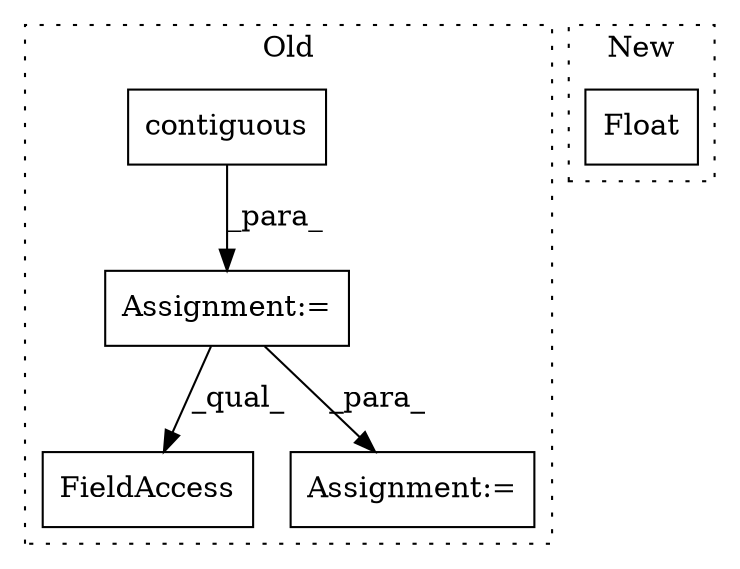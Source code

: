 digraph G {
subgraph cluster0 {
1 [label="contiguous" a="32" s="972" l="12" shape="box"];
3 [label="FieldAccess" a="22" s="1059" l="12" shape="box"];
4 [label="Assignment:=" a="7" s="964" l="1" shape="box"];
5 [label="Assignment:=" a="7" s="1093" l="1" shape="box"];
label = "Old";
style="dotted";
}
subgraph cluster1 {
2 [label="Float" a="32" s="894" l="7" shape="box"];
label = "New";
style="dotted";
}
1 -> 4 [label="_para_"];
4 -> 5 [label="_para_"];
4 -> 3 [label="_qual_"];
}